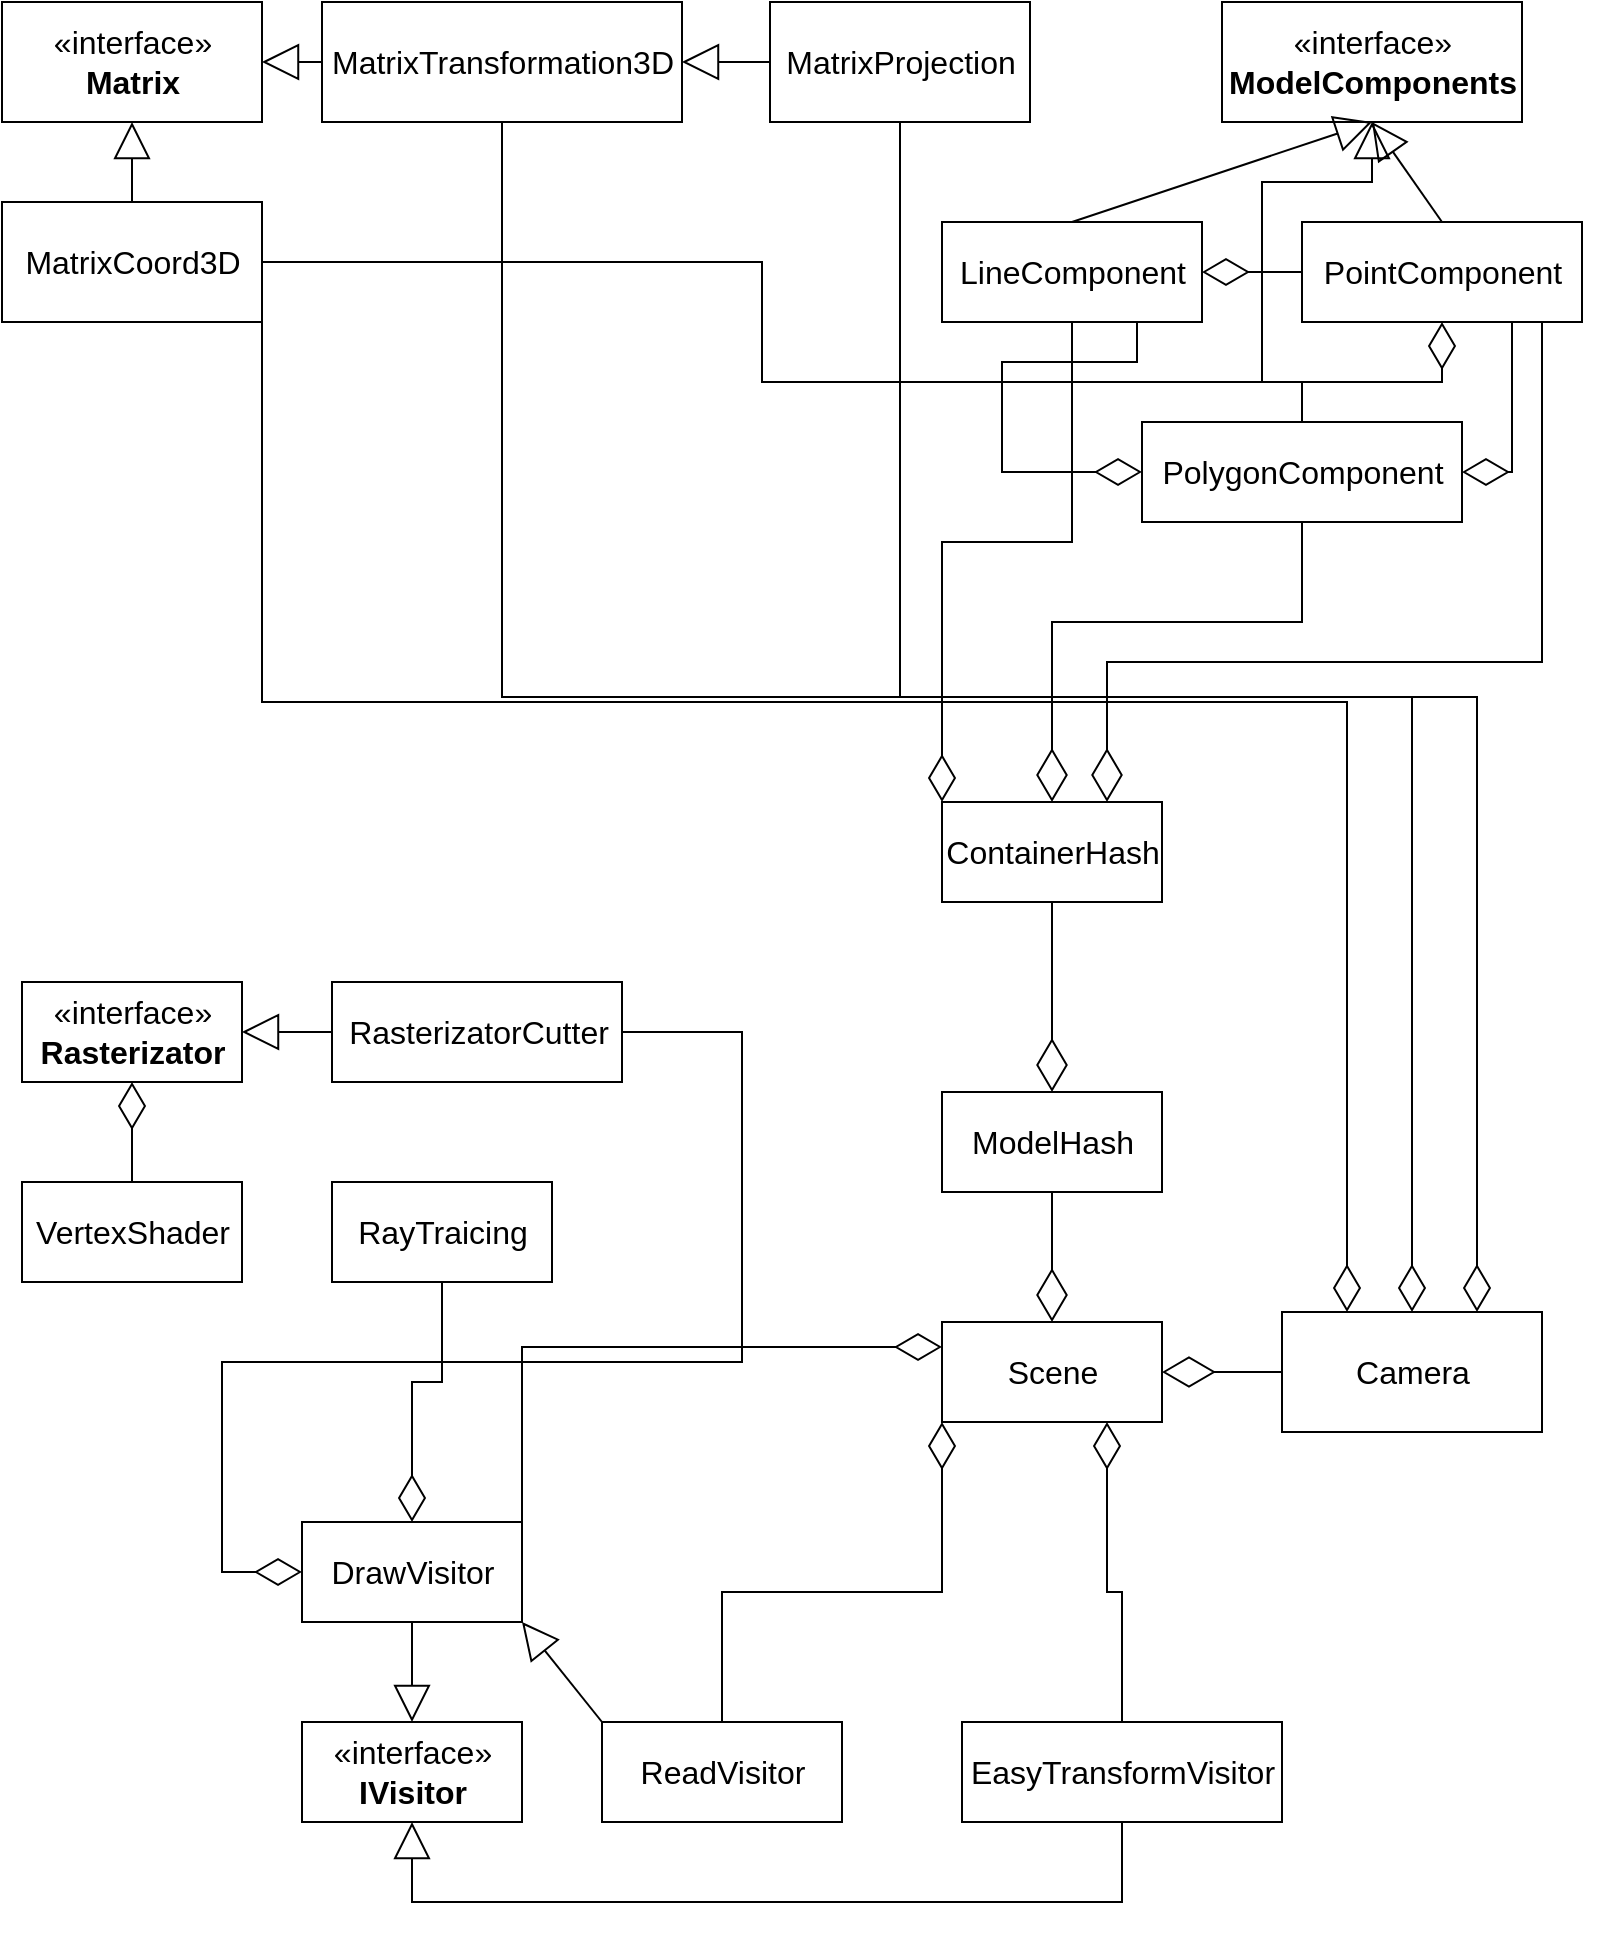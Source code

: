 <mxfile version="20.3.0" type="device"><diagram id="nK1IRlZ3N8YumzOzGmvu" name="Страница 1"><mxGraphModel dx="1570" dy="1228" grid="1" gridSize="10" guides="1" tooltips="1" connect="1" arrows="1" fold="1" page="1" pageScale="1" pageWidth="827" pageHeight="1169" math="0" shadow="0"><root><mxCell id="0"/><mxCell id="1" parent="0"/><mxCell id="gZZCZN-cu8L4a3nQZQnL-1" value="&lt;font style=&quot;font-size: 16px;&quot;&gt;«interface»&lt;br&gt;&lt;b&gt;Matrix&lt;/b&gt;&lt;/font&gt;" style="html=1;" vertex="1" parent="1"><mxGeometry x="30" y="40" width="130" height="60" as="geometry"/></mxCell><mxCell id="gZZCZN-cu8L4a3nQZQnL-36" style="edgeStyle=orthogonalEdgeStyle;rounded=0;orthogonalLoop=1;jettySize=auto;html=1;entryX=0.5;entryY=1;entryDx=0;entryDy=0;fontSize=16;endArrow=diamondThin;endFill=0;endSize=21;" edge="1" parent="1" source="gZZCZN-cu8L4a3nQZQnL-2" target="gZZCZN-cu8L4a3nQZQnL-18"><mxGeometry relative="1" as="geometry"><Array as="points"><mxPoint x="410" y="170"/><mxPoint x="410" y="230"/><mxPoint x="750" y="230"/></Array></mxGeometry></mxCell><mxCell id="gZZCZN-cu8L4a3nQZQnL-45" style="edgeStyle=orthogonalEdgeStyle;rounded=0;orthogonalLoop=1;jettySize=auto;html=1;exitX=1;exitY=1;exitDx=0;exitDy=0;entryX=0.25;entryY=0;entryDx=0;entryDy=0;fontSize=16;endArrow=diamondThin;endFill=0;endSize=21;" edge="1" parent="1" source="gZZCZN-cu8L4a3nQZQnL-2" target="gZZCZN-cu8L4a3nQZQnL-6"><mxGeometry relative="1" as="geometry"><Array as="points"><mxPoint x="160" y="390"/><mxPoint x="703" y="390"/></Array></mxGeometry></mxCell><mxCell id="gZZCZN-cu8L4a3nQZQnL-2" value="&lt;font style=&quot;font-size: 16px;&quot;&gt;MatrixCoord3D&lt;/font&gt;" style="html=1;" vertex="1" parent="1"><mxGeometry x="30" y="140" width="130" height="60" as="geometry"/></mxCell><mxCell id="gZZCZN-cu8L4a3nQZQnL-44" style="edgeStyle=orthogonalEdgeStyle;rounded=0;orthogonalLoop=1;jettySize=auto;html=1;exitX=0.5;exitY=1;exitDx=0;exitDy=0;entryX=0.5;entryY=0;entryDx=0;entryDy=0;fontSize=16;endArrow=diamondThin;endFill=0;endSize=21;" edge="1" parent="1" source="gZZCZN-cu8L4a3nQZQnL-4" target="gZZCZN-cu8L4a3nQZQnL-6"><mxGeometry relative="1" as="geometry"/></mxCell><mxCell id="gZZCZN-cu8L4a3nQZQnL-4" value="&lt;font style=&quot;font-size: 16px;&quot;&gt;MatrixTransformation3D&lt;/font&gt;" style="html=1;" vertex="1" parent="1"><mxGeometry x="190" y="40" width="180" height="60" as="geometry"/></mxCell><mxCell id="gZZCZN-cu8L4a3nQZQnL-43" style="edgeStyle=orthogonalEdgeStyle;rounded=0;orthogonalLoop=1;jettySize=auto;html=1;exitX=0.5;exitY=1;exitDx=0;exitDy=0;entryX=0.75;entryY=0;entryDx=0;entryDy=0;fontSize=16;endArrow=diamondThin;endFill=0;endSize=21;" edge="1" parent="1" source="gZZCZN-cu8L4a3nQZQnL-5" target="gZZCZN-cu8L4a3nQZQnL-6"><mxGeometry relative="1" as="geometry"/></mxCell><mxCell id="gZZCZN-cu8L4a3nQZQnL-5" value="&lt;font style=&quot;font-size: 16px;&quot;&gt;MatrixProjection&lt;/font&gt;" style="html=1;" vertex="1" parent="1"><mxGeometry x="414" y="40" width="130" height="60" as="geometry"/></mxCell><mxCell id="gZZCZN-cu8L4a3nQZQnL-6" value="&lt;font style=&quot;font-size: 16px;&quot;&gt;Camera&lt;/font&gt;" style="html=1;" vertex="1" parent="1"><mxGeometry x="670" y="695" width="130" height="60" as="geometry"/></mxCell><mxCell id="gZZCZN-cu8L4a3nQZQnL-7" value="&lt;font style=&quot;font-size: 16px;&quot;&gt;«interface»&lt;br&gt;&lt;b&gt;IVisitor&lt;/b&gt;&lt;/font&gt;" style="html=1;" vertex="1" parent="1"><mxGeometry x="180" y="900" width="110" height="50" as="geometry"/></mxCell><mxCell id="gZZCZN-cu8L4a3nQZQnL-53" style="edgeStyle=orthogonalEdgeStyle;rounded=0;orthogonalLoop=1;jettySize=auto;html=1;exitX=1;exitY=0;exitDx=0;exitDy=0;entryX=0;entryY=0.25;entryDx=0;entryDy=0;fontSize=16;endArrow=diamondThin;endFill=0;endSize=21;" edge="1" parent="1" source="gZZCZN-cu8L4a3nQZQnL-8" target="gZZCZN-cu8L4a3nQZQnL-11"><mxGeometry relative="1" as="geometry"><Array as="points"><mxPoint x="290" y="712"/></Array></mxGeometry></mxCell><mxCell id="gZZCZN-cu8L4a3nQZQnL-8" value="&lt;font style=&quot;font-size: 16px;&quot;&gt;DrawVisitor&lt;/font&gt;" style="html=1;" vertex="1" parent="1"><mxGeometry x="180" y="800" width="110" height="50" as="geometry"/></mxCell><mxCell id="gZZCZN-cu8L4a3nQZQnL-52" style="edgeStyle=orthogonalEdgeStyle;rounded=0;orthogonalLoop=1;jettySize=auto;html=1;exitX=0.5;exitY=0;exitDx=0;exitDy=0;entryX=0;entryY=1;entryDx=0;entryDy=0;fontSize=16;endArrow=diamondThin;endFill=0;endSize=21;" edge="1" parent="1" source="gZZCZN-cu8L4a3nQZQnL-9" target="gZZCZN-cu8L4a3nQZQnL-11"><mxGeometry relative="1" as="geometry"/></mxCell><mxCell id="gZZCZN-cu8L4a3nQZQnL-9" value="&lt;font style=&quot;font-size: 16px;&quot;&gt;ReadVisitor&lt;/font&gt;" style="html=1;" vertex="1" parent="1"><mxGeometry x="330" y="900" width="120" height="50" as="geometry"/></mxCell><mxCell id="gZZCZN-cu8L4a3nQZQnL-51" style="edgeStyle=orthogonalEdgeStyle;rounded=0;orthogonalLoop=1;jettySize=auto;html=1;exitX=0.5;exitY=0;exitDx=0;exitDy=0;entryX=0.75;entryY=1;entryDx=0;entryDy=0;fontSize=16;endArrow=diamondThin;endFill=0;endSize=21;" edge="1" parent="1" source="gZZCZN-cu8L4a3nQZQnL-10" target="gZZCZN-cu8L4a3nQZQnL-11"><mxGeometry relative="1" as="geometry"/></mxCell><mxCell id="gZZCZN-cu8L4a3nQZQnL-10" value="&lt;font style=&quot;font-size: 16px;&quot;&gt;EasyTransformVisitor&lt;/font&gt;" style="html=1;" vertex="1" parent="1"><mxGeometry x="510" y="900" width="160" height="50" as="geometry"/></mxCell><mxCell id="gZZCZN-cu8L4a3nQZQnL-11" value="&lt;font style=&quot;font-size: 16px;&quot;&gt;Scene&lt;/font&gt;" style="html=1;" vertex="1" parent="1"><mxGeometry x="500" y="700" width="110" height="50" as="geometry"/></mxCell><mxCell id="gZZCZN-cu8L4a3nQZQnL-12" value="&lt;font style=&quot;font-size: 16px;&quot;&gt;«interface»&lt;br&gt;&lt;b&gt;Rasterizator&lt;/b&gt;&lt;/font&gt;" style="html=1;" vertex="1" parent="1"><mxGeometry x="40" y="530" width="110" height="50" as="geometry"/></mxCell><mxCell id="gZZCZN-cu8L4a3nQZQnL-46" style="edgeStyle=orthogonalEdgeStyle;rounded=0;orthogonalLoop=1;jettySize=auto;html=1;exitX=0.5;exitY=0;exitDx=0;exitDy=0;entryX=0.5;entryY=1;entryDx=0;entryDy=0;fontSize=16;endArrow=diamondThin;endFill=0;endSize=21;" edge="1" parent="1" source="gZZCZN-cu8L4a3nQZQnL-13" target="gZZCZN-cu8L4a3nQZQnL-12"><mxGeometry relative="1" as="geometry"/></mxCell><mxCell id="gZZCZN-cu8L4a3nQZQnL-13" value="&lt;font style=&quot;font-size: 16px;&quot;&gt;VertexShader&lt;/font&gt;" style="html=1;" vertex="1" parent="1"><mxGeometry x="40" y="630" width="110" height="50" as="geometry"/></mxCell><mxCell id="gZZCZN-cu8L4a3nQZQnL-15" value="&lt;font style=&quot;font-size: 16px;&quot;&gt;ModelHash&lt;/font&gt;" style="html=1;" vertex="1" parent="1"><mxGeometry x="500" y="585" width="110" height="50" as="geometry"/></mxCell><mxCell id="gZZCZN-cu8L4a3nQZQnL-16" value="&lt;font style=&quot;font-size: 16px;&quot;&gt;«interface»&lt;br&gt;&lt;b&gt;ModelComponents&lt;/b&gt;&lt;/font&gt;" style="html=1;" vertex="1" parent="1"><mxGeometry x="640" y="40" width="150" height="60" as="geometry"/></mxCell><mxCell id="gZZCZN-cu8L4a3nQZQnL-37" style="edgeStyle=orthogonalEdgeStyle;rounded=0;orthogonalLoop=1;jettySize=auto;html=1;exitX=0;exitY=0.5;exitDx=0;exitDy=0;entryX=1;entryY=0.5;entryDx=0;entryDy=0;fontSize=16;endArrow=diamondThin;endFill=0;endSize=21;" edge="1" parent="1" source="gZZCZN-cu8L4a3nQZQnL-18" target="gZZCZN-cu8L4a3nQZQnL-19"><mxGeometry relative="1" as="geometry"/></mxCell><mxCell id="gZZCZN-cu8L4a3nQZQnL-38" style="edgeStyle=orthogonalEdgeStyle;rounded=0;orthogonalLoop=1;jettySize=auto;html=1;exitX=0.75;exitY=1;exitDx=0;exitDy=0;entryX=1;entryY=0.5;entryDx=0;entryDy=0;fontSize=16;endArrow=diamondThin;endFill=0;endSize=21;" edge="1" parent="1" source="gZZCZN-cu8L4a3nQZQnL-18" target="gZZCZN-cu8L4a3nQZQnL-20"><mxGeometry relative="1" as="geometry"><Array as="points"><mxPoint x="785" y="275"/></Array></mxGeometry></mxCell><mxCell id="gZZCZN-cu8L4a3nQZQnL-18" value="&lt;font style=&quot;font-size: 16px;&quot;&gt;PointComponent&lt;/font&gt;" style="html=1;" vertex="1" parent="1"><mxGeometry x="680" y="150" width="140" height="50" as="geometry"/></mxCell><mxCell id="gZZCZN-cu8L4a3nQZQnL-31" style="edgeStyle=orthogonalEdgeStyle;rounded=0;orthogonalLoop=1;jettySize=auto;html=1;exitX=0.5;exitY=1;exitDx=0;exitDy=0;entryX=0;entryY=0;entryDx=0;entryDy=0;fontSize=16;endArrow=diamondThin;endFill=0;endSize=21;" edge="1" parent="1" source="gZZCZN-cu8L4a3nQZQnL-19" target="gZZCZN-cu8L4a3nQZQnL-21"><mxGeometry relative="1" as="geometry"/></mxCell><mxCell id="gZZCZN-cu8L4a3nQZQnL-39" style="edgeStyle=orthogonalEdgeStyle;rounded=0;orthogonalLoop=1;jettySize=auto;html=1;exitX=0.75;exitY=1;exitDx=0;exitDy=0;entryX=0;entryY=0.5;entryDx=0;entryDy=0;fontSize=16;endArrow=diamondThin;endFill=0;endSize=21;" edge="1" parent="1" source="gZZCZN-cu8L4a3nQZQnL-19" target="gZZCZN-cu8L4a3nQZQnL-20"><mxGeometry relative="1" as="geometry"><Array as="points"><mxPoint x="598" y="220"/><mxPoint x="530" y="220"/><mxPoint x="530" y="275"/></Array></mxGeometry></mxCell><mxCell id="gZZCZN-cu8L4a3nQZQnL-19" value="&lt;font style=&quot;font-size: 16px;&quot;&gt;LineComponent&lt;/font&gt;" style="html=1;" vertex="1" parent="1"><mxGeometry x="500" y="150" width="130" height="50" as="geometry"/></mxCell><mxCell id="gZZCZN-cu8L4a3nQZQnL-20" value="&lt;font style=&quot;font-size: 16px;&quot;&gt;PolygonComponent&lt;/font&gt;" style="html=1;" vertex="1" parent="1"><mxGeometry x="600" y="250" width="160" height="50" as="geometry"/></mxCell><mxCell id="gZZCZN-cu8L4a3nQZQnL-21" value="&lt;font style=&quot;font-size: 16px;&quot;&gt;ContainerHash&lt;/font&gt;" style="html=1;" vertex="1" parent="1"><mxGeometry x="500" y="440" width="110" height="50" as="geometry"/></mxCell><mxCell id="gZZCZN-cu8L4a3nQZQnL-47" style="edgeStyle=orthogonalEdgeStyle;rounded=0;orthogonalLoop=1;jettySize=auto;html=1;exitX=1;exitY=0.5;exitDx=0;exitDy=0;fontSize=16;endArrow=diamondThin;endFill=0;endSize=21;entryX=0;entryY=0.5;entryDx=0;entryDy=0;" edge="1" parent="1" source="gZZCZN-cu8L4a3nQZQnL-22" target="gZZCZN-cu8L4a3nQZQnL-8"><mxGeometry relative="1" as="geometry"><mxPoint x="130" y="870" as="targetPoint"/><Array as="points"><mxPoint x="400" y="555"/><mxPoint x="400" y="720"/><mxPoint x="140" y="720"/><mxPoint x="140" y="825"/></Array></mxGeometry></mxCell><mxCell id="gZZCZN-cu8L4a3nQZQnL-22" value="RasterizatorCutter" style="html=1;fontSize=16;" vertex="1" parent="1"><mxGeometry x="195" y="530" width="145" height="50" as="geometry"/></mxCell><mxCell id="gZZCZN-cu8L4a3nQZQnL-48" style="edgeStyle=orthogonalEdgeStyle;rounded=0;orthogonalLoop=1;jettySize=auto;html=1;exitX=0.5;exitY=1;exitDx=0;exitDy=0;entryX=0.5;entryY=0;entryDx=0;entryDy=0;fontSize=16;endArrow=diamondThin;endFill=0;endSize=21;" edge="1" parent="1" source="gZZCZN-cu8L4a3nQZQnL-23" target="gZZCZN-cu8L4a3nQZQnL-8"><mxGeometry relative="1" as="geometry"/></mxCell><mxCell id="gZZCZN-cu8L4a3nQZQnL-23" value="RayTraicing" style="html=1;fontSize=16;" vertex="1" parent="1"><mxGeometry x="195" y="630" width="110" height="50" as="geometry"/></mxCell><mxCell id="gZZCZN-cu8L4a3nQZQnL-25" value="" style="endArrow=diamondThin;endFill=0;endSize=24;html=1;rounded=0;fontSize=16;entryX=0.5;entryY=0;entryDx=0;entryDy=0;exitX=0.5;exitY=1;exitDx=0;exitDy=0;" edge="1" parent="1" source="gZZCZN-cu8L4a3nQZQnL-15" target="gZZCZN-cu8L4a3nQZQnL-11"><mxGeometry width="160" relative="1" as="geometry"><mxPoint x="600" y="670" as="sourcePoint"/><mxPoint x="620" y="735.0" as="targetPoint"/></mxGeometry></mxCell><mxCell id="gZZCZN-cu8L4a3nQZQnL-26" value="" style="endArrow=diamondThin;endFill=0;endSize=24;html=1;rounded=0;fontSize=16;entryX=1;entryY=0.5;entryDx=0;entryDy=0;exitX=0;exitY=0.5;exitDx=0;exitDy=0;" edge="1" parent="1" source="gZZCZN-cu8L4a3nQZQnL-6" target="gZZCZN-cu8L4a3nQZQnL-11"><mxGeometry width="160" relative="1" as="geometry"><mxPoint x="720" y="580" as="sourcePoint"/><mxPoint x="565" y="645.0" as="targetPoint"/></mxGeometry></mxCell><mxCell id="gZZCZN-cu8L4a3nQZQnL-28" value="" style="endArrow=diamondThin;endFill=0;endSize=24;html=1;rounded=0;fontSize=16;entryX=0.5;entryY=0;entryDx=0;entryDy=0;exitX=0.5;exitY=1;exitDx=0;exitDy=0;" edge="1" parent="1" source="gZZCZN-cu8L4a3nQZQnL-21" target="gZZCZN-cu8L4a3nQZQnL-15"><mxGeometry width="160" relative="1" as="geometry"><mxPoint x="680" y="735" as="sourcePoint"/><mxPoint x="620" y="735" as="targetPoint"/></mxGeometry></mxCell><mxCell id="gZZCZN-cu8L4a3nQZQnL-29" value="" style="endArrow=diamondThin;endFill=0;endSize=24;html=1;rounded=0;fontSize=16;entryX=0.75;entryY=0;entryDx=0;entryDy=0;exitX=0.5;exitY=1;exitDx=0;exitDy=0;edgeStyle=orthogonalEdgeStyle;" edge="1" parent="1" source="gZZCZN-cu8L4a3nQZQnL-18" target="gZZCZN-cu8L4a3nQZQnL-21"><mxGeometry width="160" relative="1" as="geometry"><mxPoint x="690" y="745" as="sourcePoint"/><mxPoint x="630" y="745" as="targetPoint"/><Array as="points"><mxPoint x="800" y="200"/><mxPoint x="800" y="370"/><mxPoint x="583" y="370"/></Array></mxGeometry></mxCell><mxCell id="gZZCZN-cu8L4a3nQZQnL-30" value="" style="endArrow=diamondThin;endFill=0;endSize=24;html=1;rounded=0;fontSize=16;entryX=0.5;entryY=0;entryDx=0;entryDy=0;exitX=0.5;exitY=1;exitDx=0;exitDy=0;edgeStyle=orthogonalEdgeStyle;" edge="1" parent="1" source="gZZCZN-cu8L4a3nQZQnL-20" target="gZZCZN-cu8L4a3nQZQnL-21"><mxGeometry width="160" relative="1" as="geometry"><mxPoint x="700" y="755" as="sourcePoint"/><mxPoint x="640" y="755" as="targetPoint"/><Array as="points"><mxPoint x="680" y="350"/><mxPoint x="555" y="350"/></Array></mxGeometry></mxCell><mxCell id="gZZCZN-cu8L4a3nQZQnL-33" value="" style="endArrow=block;endSize=16;endFill=0;html=1;rounded=0;fontSize=16;entryX=0.5;entryY=1;entryDx=0;entryDy=0;exitX=0.5;exitY=0;exitDx=0;exitDy=0;" edge="1" parent="1" source="gZZCZN-cu8L4a3nQZQnL-19" target="gZZCZN-cu8L4a3nQZQnL-16"><mxGeometry width="160" relative="1" as="geometry"><mxPoint x="260" y="450" as="sourcePoint"/><mxPoint x="420" y="450" as="targetPoint"/></mxGeometry></mxCell><mxCell id="gZZCZN-cu8L4a3nQZQnL-34" value="" style="endArrow=block;endSize=16;endFill=0;html=1;rounded=0;fontSize=16;entryX=0.5;entryY=1;entryDx=0;entryDy=0;exitX=0.5;exitY=0;exitDx=0;exitDy=0;edgeStyle=orthogonalEdgeStyle;" edge="1" parent="1" source="gZZCZN-cu8L4a3nQZQnL-20" target="gZZCZN-cu8L4a3nQZQnL-16"><mxGeometry width="160" relative="1" as="geometry"><mxPoint x="690" y="240" as="sourcePoint"/><mxPoint x="430" y="460.0" as="targetPoint"/><Array as="points"><mxPoint x="680" y="230"/><mxPoint x="660" y="230"/><mxPoint x="660" y="130"/><mxPoint x="715" y="130"/></Array></mxGeometry></mxCell><mxCell id="gZZCZN-cu8L4a3nQZQnL-35" value="" style="endArrow=block;endSize=16;endFill=0;html=1;rounded=0;fontSize=16;entryX=0.5;entryY=1;entryDx=0;entryDy=0;exitX=0.5;exitY=0;exitDx=0;exitDy=0;" edge="1" parent="1" source="gZZCZN-cu8L4a3nQZQnL-18" target="gZZCZN-cu8L4a3nQZQnL-16"><mxGeometry width="160" relative="1" as="geometry"><mxPoint x="280" y="470.0" as="sourcePoint"/><mxPoint x="440" y="470.0" as="targetPoint"/></mxGeometry></mxCell><mxCell id="gZZCZN-cu8L4a3nQZQnL-40" value="" style="endArrow=block;endSize=16;endFill=0;html=1;rounded=0;fontSize=16;entryX=0.5;entryY=1;entryDx=0;entryDy=0;exitX=0.5;exitY=0;exitDx=0;exitDy=0;" edge="1" parent="1" source="gZZCZN-cu8L4a3nQZQnL-2" target="gZZCZN-cu8L4a3nQZQnL-1"><mxGeometry width="160" relative="1" as="geometry"><mxPoint x="360" y="310" as="sourcePoint"/><mxPoint x="325" y="260" as="targetPoint"/><Array as="points"/></mxGeometry></mxCell><mxCell id="gZZCZN-cu8L4a3nQZQnL-41" value="" style="endArrow=block;endSize=16;endFill=0;html=1;rounded=0;fontSize=16;entryX=1;entryY=0.5;entryDx=0;entryDy=0;exitX=0;exitY=0.5;exitDx=0;exitDy=0;" edge="1" parent="1" source="gZZCZN-cu8L4a3nQZQnL-5" target="gZZCZN-cu8L4a3nQZQnL-4"><mxGeometry width="160" relative="1" as="geometry"><mxPoint x="370" y="320" as="sourcePoint"/><mxPoint x="335" y="270" as="targetPoint"/><Array as="points"/></mxGeometry></mxCell><mxCell id="gZZCZN-cu8L4a3nQZQnL-42" value="" style="endArrow=block;endSize=16;endFill=0;html=1;rounded=0;fontSize=16;entryX=1;entryY=0.5;entryDx=0;entryDy=0;exitX=0;exitY=0.5;exitDx=0;exitDy=0;" edge="1" parent="1" source="gZZCZN-cu8L4a3nQZQnL-4" target="gZZCZN-cu8L4a3nQZQnL-1"><mxGeometry width="160" relative="1" as="geometry"><mxPoint x="380" y="330" as="sourcePoint"/><mxPoint x="345" y="280" as="targetPoint"/><Array as="points"/></mxGeometry></mxCell><mxCell id="gZZCZN-cu8L4a3nQZQnL-49" value="" style="endArrow=block;endSize=16;endFill=0;html=1;rounded=0;fontSize=16;entryX=0.5;entryY=0;entryDx=0;entryDy=0;exitX=0.5;exitY=1;exitDx=0;exitDy=0;" edge="1" parent="1" source="gZZCZN-cu8L4a3nQZQnL-8" target="gZZCZN-cu8L4a3nQZQnL-7"><mxGeometry width="160" relative="1" as="geometry"><mxPoint x="390" y="340" as="sourcePoint"/><mxPoint x="355" y="290" as="targetPoint"/><Array as="points"/></mxGeometry></mxCell><mxCell id="gZZCZN-cu8L4a3nQZQnL-50" value="" style="endArrow=block;endSize=16;endFill=0;html=1;rounded=0;fontSize=16;entryX=1;entryY=1;entryDx=0;entryDy=0;exitX=0;exitY=0;exitDx=0;exitDy=0;" edge="1" parent="1" source="gZZCZN-cu8L4a3nQZQnL-9" target="gZZCZN-cu8L4a3nQZQnL-8"><mxGeometry width="160" relative="1" as="geometry"><mxPoint x="245.0" y="860.0" as="sourcePoint"/><mxPoint x="245.0" y="910.0" as="targetPoint"/><Array as="points"/></mxGeometry></mxCell><mxCell id="gZZCZN-cu8L4a3nQZQnL-54" value="" style="endArrow=block;endSize=16;endFill=0;html=1;rounded=0;fontSize=16;entryX=0.5;entryY=1;entryDx=0;entryDy=0;exitX=0.5;exitY=1;exitDx=0;exitDy=0;edgeStyle=orthogonalEdgeStyle;" edge="1" parent="1" source="gZZCZN-cu8L4a3nQZQnL-10" target="gZZCZN-cu8L4a3nQZQnL-7"><mxGeometry width="160" relative="1" as="geometry"><mxPoint x="255.0" y="870.0" as="sourcePoint"/><mxPoint x="255.0" y="920.0" as="targetPoint"/><Array as="points"><mxPoint x="590" y="990"/><mxPoint x="235" y="990"/></Array></mxGeometry></mxCell><mxCell id="gZZCZN-cu8L4a3nQZQnL-55" value="" style="endArrow=block;endSize=16;endFill=0;html=1;rounded=0;fontSize=16;entryX=1;entryY=0.5;entryDx=0;entryDy=0;exitX=0;exitY=0.5;exitDx=0;exitDy=0;" edge="1" parent="1" source="gZZCZN-cu8L4a3nQZQnL-22" target="gZZCZN-cu8L4a3nQZQnL-12"><mxGeometry width="160" relative="1" as="geometry"><mxPoint x="265.0" y="880.0" as="sourcePoint"/><mxPoint x="265.0" y="930.0" as="targetPoint"/><Array as="points"/></mxGeometry></mxCell></root></mxGraphModel></diagram></mxfile>